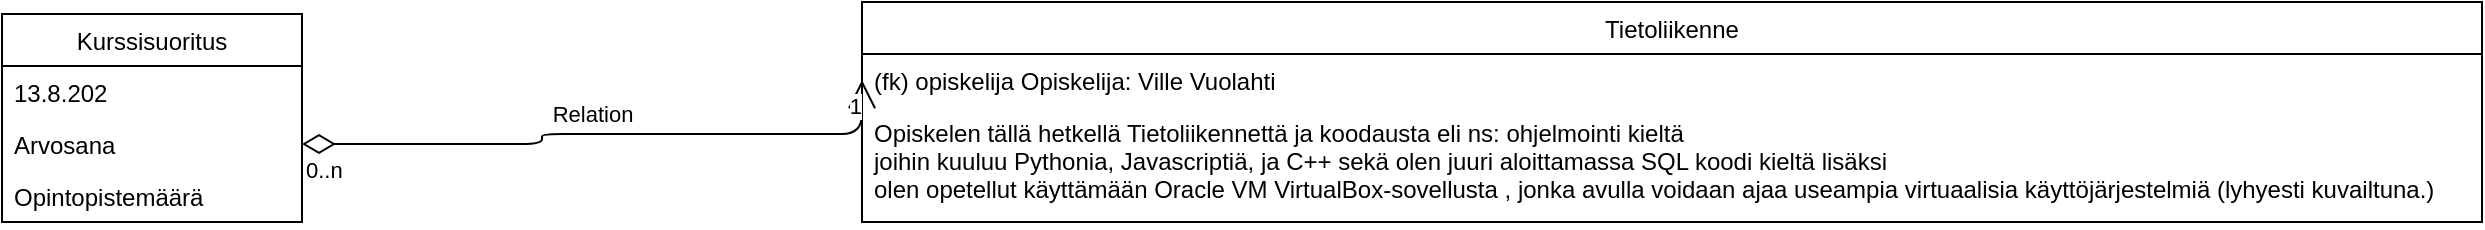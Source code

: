 <mxfile version="13.6.2" type="device"><diagram id="xjV8KDFQKtG4ICbQoQ5U" name="Page-1"><mxGraphModel dx="891" dy="517" grid="1" gridSize="10" guides="1" tooltips="1" connect="1" arrows="1" fold="1" page="1" pageScale="1" pageWidth="827" pageHeight="1169" math="0" shadow="0"><root><mxCell id="0"/><mxCell id="1" parent="0"/><mxCell id="5lB_KOj0NTrvx90SKgth-5" value="Tietoliikenne" style="swimlane;fontStyle=0;childLayout=stackLayout;horizontal=1;startSize=26;fillColor=none;horizontalStack=0;resizeParent=1;resizeParentMax=0;resizeLast=0;collapsible=1;marginBottom=0;" vertex="1" parent="1"><mxGeometry x="440" y="244" width="810" height="110" as="geometry"/></mxCell><mxCell id="5lB_KOj0NTrvx90SKgth-7" value="(fk) opiskelija Opiskelija: Ville Vuolahti  " style="text;strokeColor=none;fillColor=none;align=left;verticalAlign=top;spacingLeft=4;spacingRight=4;overflow=hidden;rotatable=0;points=[[0,0.5],[1,0.5]];portConstraint=eastwest;" vertex="1" parent="5lB_KOj0NTrvx90SKgth-5"><mxGeometry y="26" width="810" height="26" as="geometry"/></mxCell><mxCell id="5lB_KOj0NTrvx90SKgth-8" value="Opiskelen tällä hetkellä Tietoliikennettä ja koodausta eli ns: ohjelmointi kieltä&#10;joihin kuuluu Pythonia, Javascriptiä, ja C++ sekä olen juuri aloittamassa SQL koodi kieltä lisäksi &#10;olen opetellut käyttämään Oracle VM VirtualBox-sovellusta , jonka avulla voidaan ajaa useampia virtuaalisia käyttöjärjestelmiä (lyhyesti kuvailtuna.)" style="text;strokeColor=none;fillColor=none;align=left;verticalAlign=top;spacingLeft=4;spacingRight=4;overflow=hidden;rotatable=0;points=[[0,0.5],[1,0.5]];portConstraint=eastwest;" vertex="1" parent="5lB_KOj0NTrvx90SKgth-5"><mxGeometry y="52" width="810" height="58" as="geometry"/></mxCell><mxCell id="5lB_KOj0NTrvx90SKgth-10" value="Relation" style="endArrow=open;html=1;endSize=12;startArrow=diamondThin;startSize=14;startFill=0;edgeStyle=orthogonalEdgeStyle;entryX=0;entryY=0.5;entryDx=0;entryDy=0;exitX=1;exitY=0.5;exitDx=0;exitDy=0;" edge="1" parent="1" source="5lB_KOj0NTrvx90SKgth-3" target="5lB_KOj0NTrvx90SKgth-7"><mxGeometry x="-0.038" y="10" relative="1" as="geometry"><mxPoint x="290" y="310" as="sourcePoint"/><mxPoint x="440" y="370" as="targetPoint"/><Array as="points"><mxPoint x="280" y="315"/><mxPoint x="280" y="310"/><mxPoint x="440" y="310"/></Array><mxPoint as="offset"/></mxGeometry></mxCell><mxCell id="5lB_KOj0NTrvx90SKgth-11" value="0..n" style="edgeLabel;resizable=0;html=1;align=left;verticalAlign=top;" connectable="0" vertex="1" parent="5lB_KOj0NTrvx90SKgth-10"><mxGeometry x="-1" relative="1" as="geometry"/></mxCell><mxCell id="5lB_KOj0NTrvx90SKgth-12" value="1" style="edgeLabel;resizable=0;html=1;align=right;verticalAlign=top;" connectable="0" vertex="1" parent="5lB_KOj0NTrvx90SKgth-10"><mxGeometry x="1" relative="1" as="geometry"/></mxCell><mxCell id="5lB_KOj0NTrvx90SKgth-1" value="Kurssisuoritus" style="swimlane;fontStyle=0;childLayout=stackLayout;horizontal=1;startSize=26;fillColor=none;horizontalStack=0;resizeParent=1;resizeParentMax=0;resizeLast=0;collapsible=1;marginBottom=0;" vertex="1" parent="1"><mxGeometry x="10" y="250" width="150" height="104" as="geometry"/></mxCell><mxCell id="5lB_KOj0NTrvx90SKgth-2" value="13.8.202" style="text;strokeColor=none;fillColor=none;align=left;verticalAlign=top;spacingLeft=4;spacingRight=4;overflow=hidden;rotatable=0;points=[[0,0.5],[1,0.5]];portConstraint=eastwest;" vertex="1" parent="5lB_KOj0NTrvx90SKgth-1"><mxGeometry y="26" width="150" height="26" as="geometry"/></mxCell><mxCell id="5lB_KOj0NTrvx90SKgth-3" value="Arvosana" style="text;strokeColor=none;fillColor=none;align=left;verticalAlign=top;spacingLeft=4;spacingRight=4;overflow=hidden;rotatable=0;points=[[0,0.5],[1,0.5]];portConstraint=eastwest;" vertex="1" parent="5lB_KOj0NTrvx90SKgth-1"><mxGeometry y="52" width="150" height="26" as="geometry"/></mxCell><mxCell id="5lB_KOj0NTrvx90SKgth-4" value="Opintopistemäärä" style="text;strokeColor=none;fillColor=none;align=left;verticalAlign=top;spacingLeft=4;spacingRight=4;overflow=hidden;rotatable=0;points=[[0,0.5],[1,0.5]];portConstraint=eastwest;" vertex="1" parent="5lB_KOj0NTrvx90SKgth-1"><mxGeometry y="78" width="150" height="26" as="geometry"/></mxCell></root></mxGraphModel></diagram></mxfile>